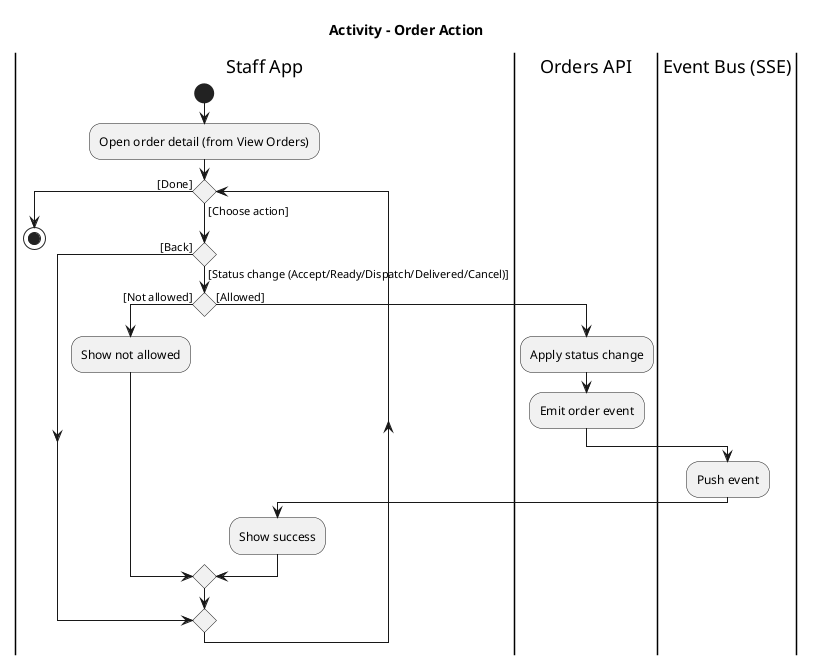 @startuml Activity_Staff_OrderAction_StatusChange
title Activity - Order Action

|Staff App|
start
:Open order detail (from View Orders);

while () is ([Choose action])
  if () then ([Status change (Accept/Ready/Dispatch/Delivered/Cancel)])
    if () then ([Not allowed])
      :Show not allowed;
    else ([Allowed])
      |Orders API|
      :Apply status change;
      |Orders API|
      :Emit order event;
      |Event Bus (SSE)|
      :Push event;
      |Staff App|
      :Show success;
    endif
  else ([Back])
  endif
endwhile ([Done])
stop
@enduml
